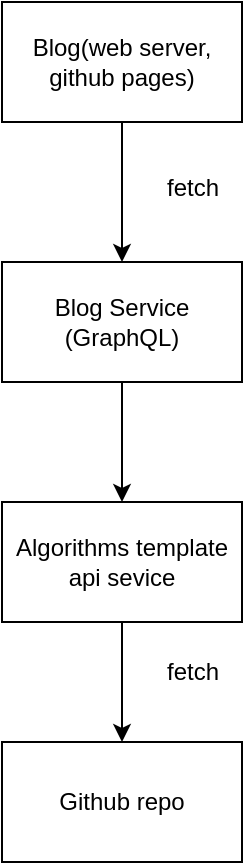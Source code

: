 <mxfile version="23.1.8" type="github">
  <diagram name="Page-1" id="3FrjBSHcziRyEW-nKFCQ">
    <mxGraphModel dx="1194" dy="662" grid="1" gridSize="10" guides="1" tooltips="1" connect="1" arrows="1" fold="1" page="1" pageScale="1" pageWidth="850" pageHeight="1100" math="0" shadow="0">
      <root>
        <mxCell id="0" />
        <mxCell id="1" parent="0" />
        <mxCell id="37Gu7Rog72p8xTz9le5O-3" style="edgeStyle=orthogonalEdgeStyle;rounded=0;orthogonalLoop=1;jettySize=auto;html=1;entryX=0.5;entryY=0;entryDx=0;entryDy=0;" edge="1" parent="1" source="37Gu7Rog72p8xTz9le5O-1" target="37Gu7Rog72p8xTz9le5O-2">
          <mxGeometry relative="1" as="geometry" />
        </mxCell>
        <mxCell id="37Gu7Rog72p8xTz9le5O-1" value="Blog(web server, github pages)" style="rounded=0;whiteSpace=wrap;html=1;" vertex="1" parent="1">
          <mxGeometry x="280" y="60" width="120" height="60" as="geometry" />
        </mxCell>
        <mxCell id="37Gu7Rog72p8xTz9le5O-7" value="" style="edgeStyle=orthogonalEdgeStyle;rounded=0;orthogonalLoop=1;jettySize=auto;html=1;" edge="1" parent="1" source="37Gu7Rog72p8xTz9le5O-2" target="37Gu7Rog72p8xTz9le5O-6">
          <mxGeometry relative="1" as="geometry" />
        </mxCell>
        <mxCell id="37Gu7Rog72p8xTz9le5O-2" value="Blog Service&lt;br&gt;(GraphQL)" style="rounded=0;whiteSpace=wrap;html=1;" vertex="1" parent="1">
          <mxGeometry x="280" y="190" width="120" height="60" as="geometry" />
        </mxCell>
        <mxCell id="37Gu7Rog72p8xTz9le5O-5" value="fetch" style="text;html=1;align=center;verticalAlign=middle;resizable=0;points=[];autosize=1;strokeColor=none;fillColor=none;" vertex="1" parent="1">
          <mxGeometry x="350" y="138" width="50" height="30" as="geometry" />
        </mxCell>
        <mxCell id="37Gu7Rog72p8xTz9le5O-10" value="" style="edgeStyle=orthogonalEdgeStyle;rounded=0;orthogonalLoop=1;jettySize=auto;html=1;" edge="1" parent="1" source="37Gu7Rog72p8xTz9le5O-6" target="37Gu7Rog72p8xTz9le5O-9">
          <mxGeometry relative="1" as="geometry" />
        </mxCell>
        <mxCell id="37Gu7Rog72p8xTz9le5O-6" value="Algorithms template api sevice" style="whiteSpace=wrap;html=1;rounded=0;" vertex="1" parent="1">
          <mxGeometry x="280" y="310" width="120" height="60" as="geometry" />
        </mxCell>
        <mxCell id="37Gu7Rog72p8xTz9le5O-9" value="Github repo" style="whiteSpace=wrap;html=1;rounded=0;" vertex="1" parent="1">
          <mxGeometry x="280" y="430" width="120" height="60" as="geometry" />
        </mxCell>
        <mxCell id="37Gu7Rog72p8xTz9le5O-11" value="fetch" style="text;html=1;align=center;verticalAlign=middle;resizable=0;points=[];autosize=1;strokeColor=none;fillColor=none;" vertex="1" parent="1">
          <mxGeometry x="350" y="380" width="50" height="30" as="geometry" />
        </mxCell>
      </root>
    </mxGraphModel>
  </diagram>
</mxfile>

